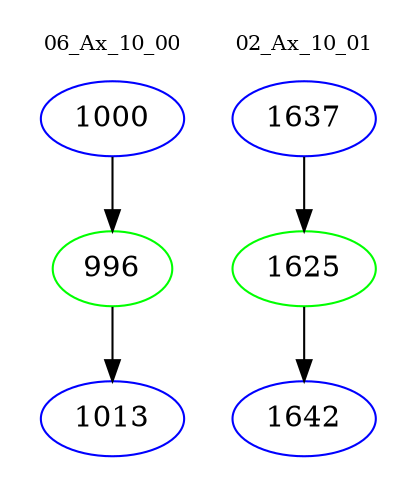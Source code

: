 digraph{
subgraph cluster_0 {
color = white
label = "06_Ax_10_00";
fontsize=10;
T0_1000 [label="1000", color="blue"]
T0_1000 -> T0_996 [color="black"]
T0_996 [label="996", color="green"]
T0_996 -> T0_1013 [color="black"]
T0_1013 [label="1013", color="blue"]
}
subgraph cluster_1 {
color = white
label = "02_Ax_10_01";
fontsize=10;
T1_1637 [label="1637", color="blue"]
T1_1637 -> T1_1625 [color="black"]
T1_1625 [label="1625", color="green"]
T1_1625 -> T1_1642 [color="black"]
T1_1642 [label="1642", color="blue"]
}
}
